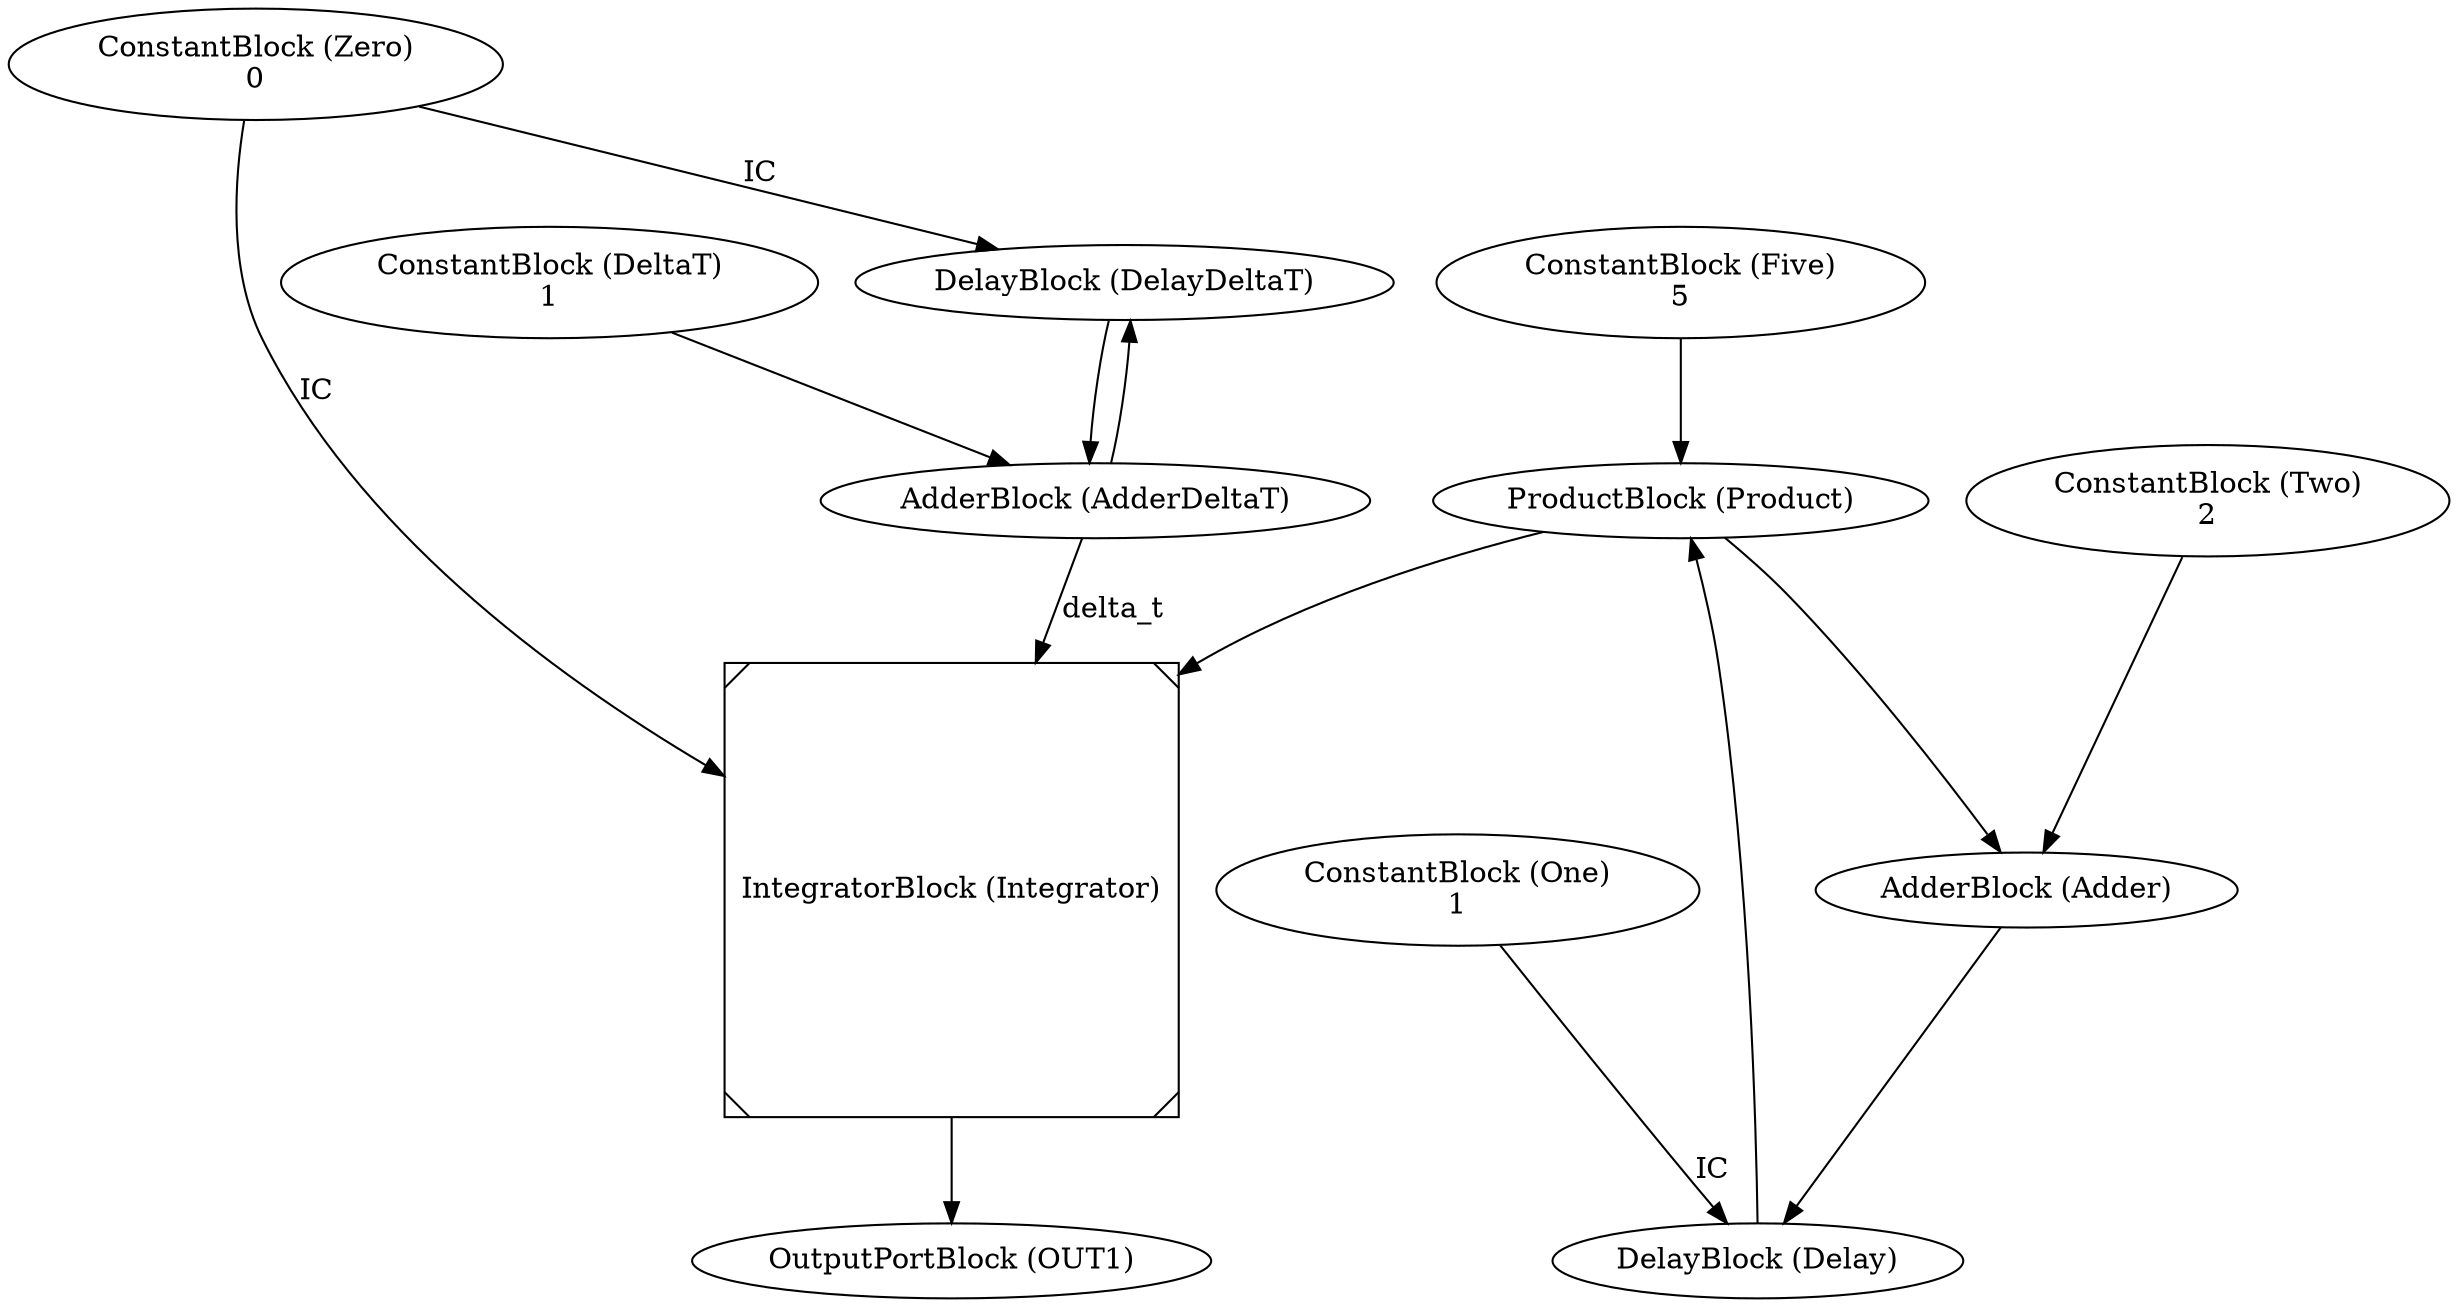 digraph graphname
{OUT1 [label="OutputPortBlock (OUT1)"];
Integrator -> OUT1 [label=""];
Zero [label="ConstantBlock (Zero)\n0"];
One [label="ConstantBlock (One)\n1"];
Two [label="ConstantBlock (Two)\n2"];
Five [label="ConstantBlock (Five)\n5"];
DeltaT [label="ConstantBlock (DeltaT)\n1"];
DelayDeltaT [label="DelayBlock (DelayDeltaT)"];
Zero -> DelayDeltaT [label="IC"];
AdderDeltaT -> DelayDeltaT [label=""];
AdderDeltaT [label="AdderBlock (AdderDeltaT)"];
DelayDeltaT -> AdderDeltaT [label=""];
DeltaT -> AdderDeltaT [label=""];
Delay [label="DelayBlock (Delay)"];
One -> Delay [label="IC"];
Adder -> Delay [label=""];
Product [label="ProductBlock (Product)"];
Five -> Product [label=""];
Delay -> Product [label=""];
Adder [label="AdderBlock (Adder)"];
Two -> Adder [label=""];
Product -> Adder [label=""];
Integrator [label="IntegratorBlock (Integrator)",shape=Msquare];
AdderDeltaT -> Integrator [label="delta_t"];
Zero -> Integrator [label="IC"];
Product -> Integrator [label=""];

}